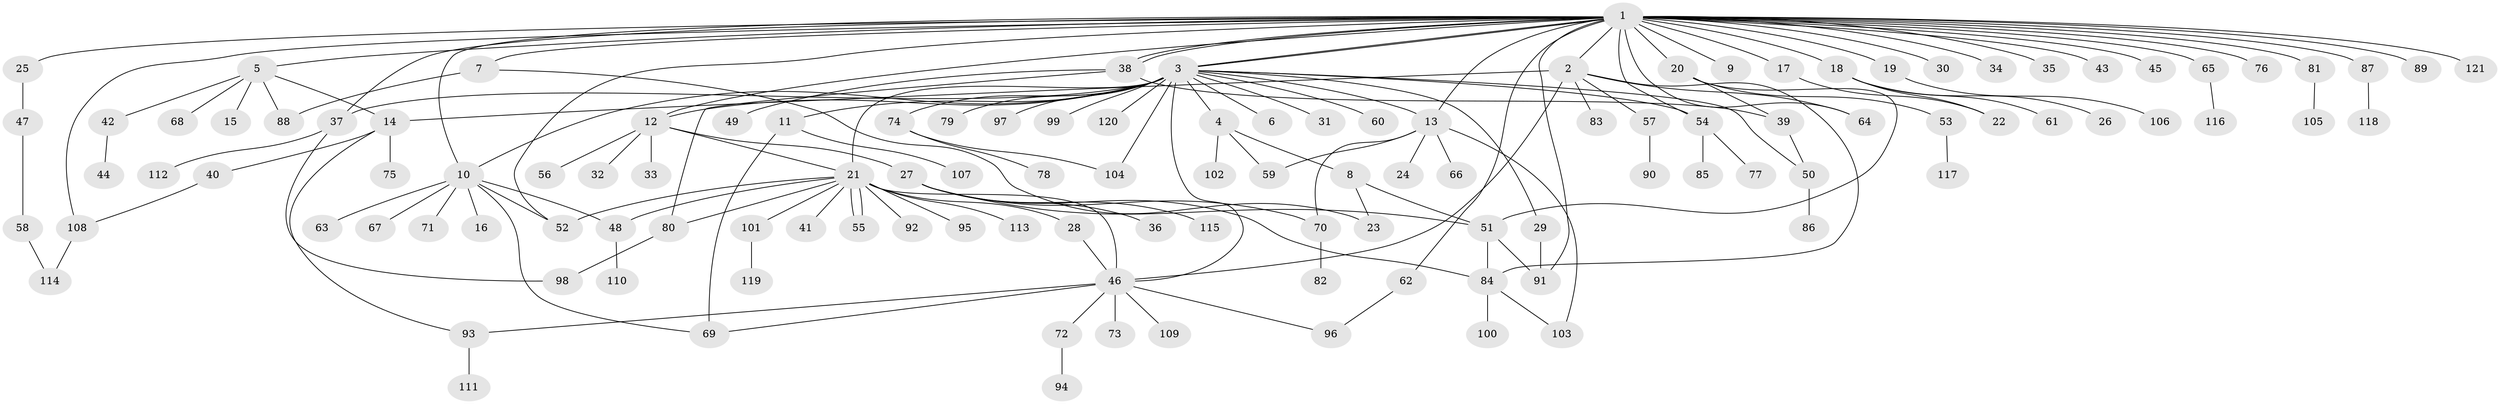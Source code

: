 // coarse degree distribution, {30: 0.011764705882352941, 6: 0.03529411764705882, 20: 0.011764705882352941, 3: 0.12941176470588237, 5: 0.03529411764705882, 1: 0.47058823529411764, 8: 0.011764705882352941, 2: 0.23529411764705882, 7: 0.011764705882352941, 4: 0.023529411764705882, 12: 0.011764705882352941, 9: 0.011764705882352941}
// Generated by graph-tools (version 1.1) at 2025/50/03/04/25 22:50:08]
// undirected, 121 vertices, 160 edges
graph export_dot {
  node [color=gray90,style=filled];
  1;
  2;
  3;
  4;
  5;
  6;
  7;
  8;
  9;
  10;
  11;
  12;
  13;
  14;
  15;
  16;
  17;
  18;
  19;
  20;
  21;
  22;
  23;
  24;
  25;
  26;
  27;
  28;
  29;
  30;
  31;
  32;
  33;
  34;
  35;
  36;
  37;
  38;
  39;
  40;
  41;
  42;
  43;
  44;
  45;
  46;
  47;
  48;
  49;
  50;
  51;
  52;
  53;
  54;
  55;
  56;
  57;
  58;
  59;
  60;
  61;
  62;
  63;
  64;
  65;
  66;
  67;
  68;
  69;
  70;
  71;
  72;
  73;
  74;
  75;
  76;
  77;
  78;
  79;
  80;
  81;
  82;
  83;
  84;
  85;
  86;
  87;
  88;
  89;
  90;
  91;
  92;
  93;
  94;
  95;
  96;
  97;
  98;
  99;
  100;
  101;
  102;
  103;
  104;
  105;
  106;
  107;
  108;
  109;
  110;
  111;
  112;
  113;
  114;
  115;
  116;
  117;
  118;
  119;
  120;
  121;
  1 -- 2;
  1 -- 3;
  1 -- 3;
  1 -- 5;
  1 -- 7;
  1 -- 9;
  1 -- 10;
  1 -- 12;
  1 -- 13;
  1 -- 17;
  1 -- 18;
  1 -- 19;
  1 -- 20;
  1 -- 25;
  1 -- 30;
  1 -- 34;
  1 -- 35;
  1 -- 37;
  1 -- 38;
  1 -- 38;
  1 -- 43;
  1 -- 45;
  1 -- 52;
  1 -- 54;
  1 -- 62;
  1 -- 64;
  1 -- 65;
  1 -- 76;
  1 -- 81;
  1 -- 87;
  1 -- 89;
  1 -- 91;
  1 -- 108;
  1 -- 121;
  2 -- 14;
  2 -- 46;
  2 -- 57;
  2 -- 64;
  2 -- 83;
  2 -- 84;
  3 -- 4;
  3 -- 6;
  3 -- 10;
  3 -- 11;
  3 -- 12;
  3 -- 13;
  3 -- 21;
  3 -- 29;
  3 -- 31;
  3 -- 37;
  3 -- 46;
  3 -- 50;
  3 -- 54;
  3 -- 60;
  3 -- 74;
  3 -- 79;
  3 -- 97;
  3 -- 99;
  3 -- 104;
  3 -- 120;
  4 -- 8;
  4 -- 59;
  4 -- 102;
  5 -- 14;
  5 -- 15;
  5 -- 42;
  5 -- 68;
  5 -- 88;
  7 -- 23;
  7 -- 88;
  8 -- 23;
  8 -- 51;
  10 -- 16;
  10 -- 48;
  10 -- 52;
  10 -- 63;
  10 -- 67;
  10 -- 69;
  10 -- 71;
  11 -- 69;
  11 -- 107;
  12 -- 21;
  12 -- 27;
  12 -- 32;
  12 -- 33;
  12 -- 56;
  13 -- 24;
  13 -- 59;
  13 -- 66;
  13 -- 70;
  13 -- 103;
  14 -- 40;
  14 -- 75;
  14 -- 93;
  17 -- 22;
  18 -- 22;
  18 -- 26;
  18 -- 61;
  19 -- 106;
  20 -- 39;
  20 -- 51;
  20 -- 53;
  21 -- 28;
  21 -- 41;
  21 -- 46;
  21 -- 48;
  21 -- 52;
  21 -- 55;
  21 -- 55;
  21 -- 80;
  21 -- 92;
  21 -- 95;
  21 -- 101;
  21 -- 113;
  25 -- 47;
  27 -- 36;
  27 -- 51;
  27 -- 70;
  27 -- 84;
  27 -- 115;
  28 -- 46;
  29 -- 91;
  37 -- 98;
  37 -- 112;
  38 -- 39;
  38 -- 49;
  38 -- 80;
  39 -- 50;
  40 -- 108;
  42 -- 44;
  46 -- 69;
  46 -- 72;
  46 -- 73;
  46 -- 93;
  46 -- 96;
  46 -- 109;
  47 -- 58;
  48 -- 110;
  50 -- 86;
  51 -- 84;
  51 -- 91;
  53 -- 117;
  54 -- 77;
  54 -- 85;
  57 -- 90;
  58 -- 114;
  62 -- 96;
  65 -- 116;
  70 -- 82;
  72 -- 94;
  74 -- 78;
  74 -- 104;
  80 -- 98;
  81 -- 105;
  84 -- 100;
  84 -- 103;
  87 -- 118;
  93 -- 111;
  101 -- 119;
  108 -- 114;
}
